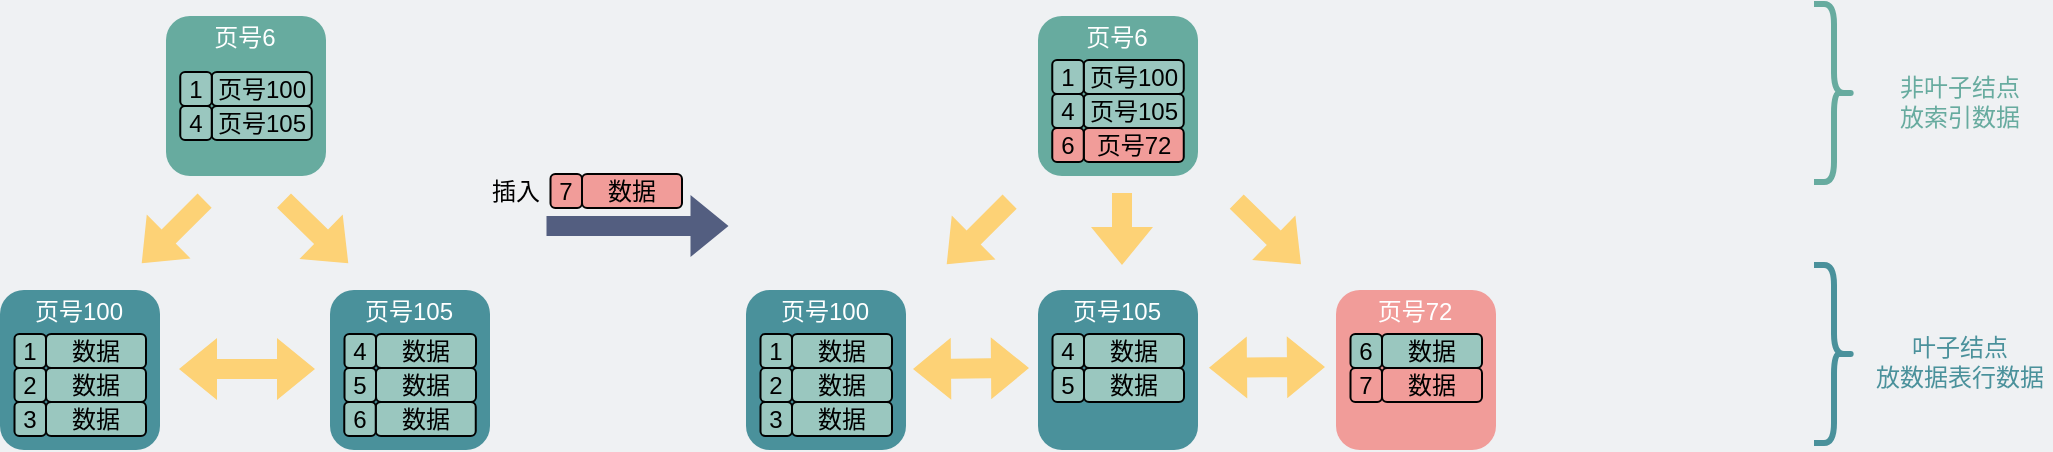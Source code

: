 <mxfile version="17.2.4" type="github"><diagram id="3228e29e-7158-1315-38df-8450db1d8a1d" name="Page-1"><mxGraphModel dx="1997" dy="270" grid="0" gridSize="10" guides="1" tooltips="1" connect="1" arrows="1" fold="1" page="1" pageScale="1" pageWidth="420" pageHeight="270" background="#EFF1F3" math="0" shadow="0"><root><mxCell id="0"/><mxCell id="1" parent="0"/><mxCell id="GaA7F-3ZN9o3i6LmKS-X-34" value="" style="shape=flexArrow;endArrow=classic;startArrow=classic;html=1;rounded=0;fontSize=16;fontColor=#000000;strokeColor=none;fillColor=#FDD276;" parent="1" edge="1"><mxGeometry width="100" height="100" relative="1" as="geometry"><mxPoint x="114" y="1015.5" as="sourcePoint"/><mxPoint x="183" y="1015.5" as="targetPoint"/></mxGeometry></mxCell><mxCell id="GaA7F-3ZN9o3i6LmKS-X-35" value="&lt;font color=&quot;#ffffff&quot;&gt;&lt;span style=&quot;font-size: 16px&quot;&gt;&lt;br&gt;&lt;/span&gt;&lt;/font&gt;" style="whiteSpace=wrap;html=1;aspect=fixed;rounded=1;strokeColor=none;fillColor=#4A919B;" parent="1" vertex="1"><mxGeometry x="25" y="976" width="80" height="80" as="geometry"/></mxCell><mxCell id="GaA7F-3ZN9o3i6LmKS-X-36" value="数据" style="rounded=1;whiteSpace=wrap;html=1;fillColor=#9AC7BF;strokeColor=default;fontColor=#000000;align=center;" parent="1" vertex="1"><mxGeometry x="48" y="998" width="50" height="17" as="geometry"/></mxCell><mxCell id="GaA7F-3ZN9o3i6LmKS-X-37" value="&lt;font color=&quot;#ffffff&quot;&gt;页号100&lt;/font&gt;" style="text;html=1;strokeColor=none;fillColor=none;align=center;verticalAlign=middle;whiteSpace=wrap;rounded=0;dashed=1;fontColor=#535E80;" parent="1" vertex="1"><mxGeometry x="37" y="976" width="55" height="22" as="geometry"/></mxCell><mxCell id="GaA7F-3ZN9o3i6LmKS-X-38" value="" style="shape=flexArrow;endArrow=classic;html=1;rounded=0;fontColor=#FFFFFF;strokeColor=none;fillColor=#FDD276;" parent="1" edge="1"><mxGeometry width="50" height="50" relative="1" as="geometry"><mxPoint x="127.65" y="931" as="sourcePoint"/><mxPoint x="95.5" y="963" as="targetPoint"/></mxGeometry></mxCell><mxCell id="GaA7F-3ZN9o3i6LmKS-X-39" value="" style="shape=flexArrow;endArrow=classic;html=1;rounded=0;fontColor=#FFFFFF;strokeColor=none;fillColor=#FDD276;" parent="1" edge="1"><mxGeometry width="50" height="50" relative="1" as="geometry"><mxPoint x="166.65" y="931" as="sourcePoint"/><mxPoint x="199.5" y="963" as="targetPoint"/></mxGeometry></mxCell><mxCell id="GaA7F-3ZN9o3i6LmKS-X-40" value="&lt;font&gt;1&lt;/font&gt;" style="rounded=1;whiteSpace=wrap;html=1;fillColor=#9AC7BF;strokeColor=default;fontColor=#000000;" parent="1" vertex="1"><mxGeometry x="32.25" y="998" width="15.75" height="17" as="geometry"/></mxCell><mxCell id="GaA7F-3ZN9o3i6LmKS-X-41" value="数据" style="rounded=1;whiteSpace=wrap;html=1;fillColor=#9AC7BF;strokeColor=default;fontColor=#000000;align=center;" parent="1" vertex="1"><mxGeometry x="48" y="1015" width="50" height="17" as="geometry"/></mxCell><mxCell id="GaA7F-3ZN9o3i6LmKS-X-42" value="&lt;font&gt;2&lt;/font&gt;" style="rounded=1;whiteSpace=wrap;html=1;fillColor=#9AC7BF;strokeColor=default;fontColor=#000000;" parent="1" vertex="1"><mxGeometry x="32.25" y="1015" width="15.75" height="17" as="geometry"/></mxCell><mxCell id="GaA7F-3ZN9o3i6LmKS-X-43" value="数据" style="rounded=1;whiteSpace=wrap;html=1;fillColor=#9AC7BF;strokeColor=default;fontColor=#000000;align=center;" parent="1" vertex="1"><mxGeometry x="48" y="1032" width="50" height="17" as="geometry"/></mxCell><mxCell id="GaA7F-3ZN9o3i6LmKS-X-44" value="&lt;font&gt;3&lt;/font&gt;" style="rounded=1;whiteSpace=wrap;html=1;fillColor=#9AC7BF;strokeColor=default;fontColor=#000000;" parent="1" vertex="1"><mxGeometry x="32.25" y="1032" width="15.75" height="17" as="geometry"/></mxCell><mxCell id="GaA7F-3ZN9o3i6LmKS-X-45" value="&lt;font color=&quot;#ffffff&quot;&gt;&lt;span style=&quot;font-size: 16px&quot;&gt;&lt;br&gt;&lt;/span&gt;&lt;/font&gt;" style="whiteSpace=wrap;html=1;aspect=fixed;rounded=1;strokeColor=none;fillColor=#4A919B;" parent="1" vertex="1"><mxGeometry x="190" y="976" width="80" height="80" as="geometry"/></mxCell><mxCell id="GaA7F-3ZN9o3i6LmKS-X-46" value="数据" style="rounded=1;whiteSpace=wrap;html=1;fillColor=#9AC7BF;strokeColor=default;fontColor=#000000;align=center;" parent="1" vertex="1"><mxGeometry x="213" y="998" width="50" height="17" as="geometry"/></mxCell><mxCell id="GaA7F-3ZN9o3i6LmKS-X-47" value="&lt;font color=&quot;#ffffff&quot;&gt;页号105&lt;/font&gt;" style="text;html=1;strokeColor=none;fillColor=none;align=center;verticalAlign=middle;whiteSpace=wrap;rounded=0;dashed=1;fontColor=#535E80;" parent="1" vertex="1"><mxGeometry x="202" y="976" width="55" height="22" as="geometry"/></mxCell><mxCell id="GaA7F-3ZN9o3i6LmKS-X-48" value="&lt;font&gt;4&lt;/font&gt;" style="rounded=1;whiteSpace=wrap;html=1;fillColor=#9AC7BF;strokeColor=default;fontColor=#000000;" parent="1" vertex="1"><mxGeometry x="197.25" y="998" width="15.75" height="17" as="geometry"/></mxCell><mxCell id="GaA7F-3ZN9o3i6LmKS-X-49" value="数据" style="rounded=1;whiteSpace=wrap;html=1;fillColor=#9AC7BF;strokeColor=default;fontColor=#000000;align=center;" parent="1" vertex="1"><mxGeometry x="213" y="1015" width="50" height="17" as="geometry"/></mxCell><mxCell id="GaA7F-3ZN9o3i6LmKS-X-50" value="&lt;font&gt;5&lt;/font&gt;" style="rounded=1;whiteSpace=wrap;html=1;fillColor=#9AC7BF;strokeColor=default;fontColor=#000000;" parent="1" vertex="1"><mxGeometry x="197.25" y="1015" width="15.75" height="17" as="geometry"/></mxCell><mxCell id="GaA7F-3ZN9o3i6LmKS-X-51" value="&lt;font color=&quot;#ffffff&quot;&gt;&lt;span style=&quot;font-size: 16px&quot;&gt;&lt;br&gt;&lt;/span&gt;&lt;/font&gt;" style="whiteSpace=wrap;html=1;aspect=fixed;rounded=1;strokeColor=none;fillColor=#67AB9F;" parent="1" vertex="1"><mxGeometry x="108" y="839" width="80" height="80" as="geometry"/></mxCell><mxCell id="GaA7F-3ZN9o3i6LmKS-X-52" value="页号100" style="rounded=1;whiteSpace=wrap;html=1;fillColor=#9AC7BF;strokeColor=default;fontColor=#000000;align=center;" parent="1" vertex="1"><mxGeometry x="130.88" y="867" width="50" height="17" as="geometry"/></mxCell><mxCell id="GaA7F-3ZN9o3i6LmKS-X-53" value="&lt;font color=&quot;#ffffff&quot;&gt;页号6&lt;/font&gt;" style="text;html=1;strokeColor=none;fillColor=none;align=center;verticalAlign=middle;whiteSpace=wrap;rounded=0;dashed=1;fontColor=#535E80;" parent="1" vertex="1"><mxGeometry x="120" y="839" width="55" height="22" as="geometry"/></mxCell><mxCell id="GaA7F-3ZN9o3i6LmKS-X-54" value="&lt;font&gt;1&lt;/font&gt;" style="rounded=1;whiteSpace=wrap;html=1;fillColor=#9AC7BF;strokeColor=default;fontColor=#000000;" parent="1" vertex="1"><mxGeometry x="115.13" y="867" width="15.75" height="17" as="geometry"/></mxCell><mxCell id="GaA7F-3ZN9o3i6LmKS-X-55" value="页号105" style="rounded=1;whiteSpace=wrap;html=1;fillColor=#9AC7BF;strokeColor=default;fontColor=#000000;align=center;" parent="1" vertex="1"><mxGeometry x="130.88" y="884" width="50" height="17" as="geometry"/></mxCell><mxCell id="GaA7F-3ZN9o3i6LmKS-X-56" value="&lt;font&gt;4&lt;/font&gt;" style="rounded=1;whiteSpace=wrap;html=1;fillColor=#9AC7BF;strokeColor=default;fontColor=#000000;" parent="1" vertex="1"><mxGeometry x="115.13" y="884" width="15.75" height="17" as="geometry"/></mxCell><mxCell id="GaA7F-3ZN9o3i6LmKS-X-57" value="" style="shape=flexArrow;endArrow=classic;startArrow=classic;html=1;rounded=0;fontSize=16;fontColor=#000000;strokeColor=none;fillColor=#FDD276;" parent="1" edge="1"><mxGeometry width="100" height="100" relative="1" as="geometry"><mxPoint x="481" y="1015.5" as="sourcePoint"/><mxPoint x="540" y="1015" as="targetPoint"/></mxGeometry></mxCell><mxCell id="GaA7F-3ZN9o3i6LmKS-X-58" value="&lt;font color=&quot;#ffffff&quot;&gt;&lt;span style=&quot;font-size: 16px&quot;&gt;&lt;br&gt;&lt;/span&gt;&lt;/font&gt;" style="whiteSpace=wrap;html=1;aspect=fixed;rounded=1;strokeColor=none;fillColor=#4A919B;" parent="1" vertex="1"><mxGeometry x="398" y="976" width="80" height="80" as="geometry"/></mxCell><mxCell id="GaA7F-3ZN9o3i6LmKS-X-59" value="数据" style="rounded=1;whiteSpace=wrap;html=1;fillColor=#9AC7BF;strokeColor=default;fontColor=#000000;align=center;" parent="1" vertex="1"><mxGeometry x="421" y="998" width="50" height="17" as="geometry"/></mxCell><mxCell id="GaA7F-3ZN9o3i6LmKS-X-60" value="&lt;font color=&quot;#ffffff&quot;&gt;页号100&lt;/font&gt;" style="text;html=1;strokeColor=none;fillColor=none;align=center;verticalAlign=middle;whiteSpace=wrap;rounded=0;dashed=1;fontColor=#535E80;" parent="1" vertex="1"><mxGeometry x="410" y="976" width="55" height="22" as="geometry"/></mxCell><mxCell id="GaA7F-3ZN9o3i6LmKS-X-61" value="" style="shape=flexArrow;endArrow=classic;html=1;rounded=0;fontColor=#FFFFFF;strokeColor=none;fillColor=#FDD276;" parent="1" edge="1"><mxGeometry width="50" height="50" relative="1" as="geometry"><mxPoint x="530.15" y="931.5" as="sourcePoint"/><mxPoint x="498" y="963.5" as="targetPoint"/></mxGeometry></mxCell><mxCell id="GaA7F-3ZN9o3i6LmKS-X-62" value="" style="shape=flexArrow;endArrow=classic;html=1;rounded=0;fontColor=#FFFFFF;strokeColor=none;fillColor=#FDD276;" parent="1" edge="1"><mxGeometry width="50" height="50" relative="1" as="geometry"><mxPoint x="643.0" y="931.5" as="sourcePoint"/><mxPoint x="675.85" y="963.5" as="targetPoint"/></mxGeometry></mxCell><mxCell id="GaA7F-3ZN9o3i6LmKS-X-63" value="&lt;font&gt;1&lt;/font&gt;" style="rounded=1;whiteSpace=wrap;html=1;fillColor=#9AC7BF;strokeColor=default;fontColor=#000000;" parent="1" vertex="1"><mxGeometry x="405.25" y="998" width="15.75" height="17" as="geometry"/></mxCell><mxCell id="GaA7F-3ZN9o3i6LmKS-X-64" value="数据" style="rounded=1;whiteSpace=wrap;html=1;fillColor=#9AC7BF;strokeColor=default;fontColor=#000000;align=center;" parent="1" vertex="1"><mxGeometry x="421" y="1015" width="50" height="17" as="geometry"/></mxCell><mxCell id="GaA7F-3ZN9o3i6LmKS-X-65" value="&lt;font&gt;2&lt;/font&gt;" style="rounded=1;whiteSpace=wrap;html=1;fillColor=#9AC7BF;strokeColor=default;fontColor=#000000;" parent="1" vertex="1"><mxGeometry x="405.25" y="1015" width="15.75" height="17" as="geometry"/></mxCell><mxCell id="GaA7F-3ZN9o3i6LmKS-X-66" value="数据" style="rounded=1;whiteSpace=wrap;html=1;fillColor=#9AC7BF;strokeColor=default;fontColor=#000000;align=center;" parent="1" vertex="1"><mxGeometry x="421" y="1032" width="50" height="17" as="geometry"/></mxCell><mxCell id="GaA7F-3ZN9o3i6LmKS-X-67" value="&lt;font&gt;3&lt;/font&gt;" style="rounded=1;whiteSpace=wrap;html=1;fillColor=#9AC7BF;strokeColor=default;fontColor=#000000;" parent="1" vertex="1"><mxGeometry x="405.25" y="1032" width="15.75" height="17" as="geometry"/></mxCell><mxCell id="GaA7F-3ZN9o3i6LmKS-X-68" value="&lt;font color=&quot;#ffffff&quot;&gt;&lt;span style=&quot;font-size: 16px&quot;&gt;&lt;br&gt;&lt;/span&gt;&lt;/font&gt;" style="whiteSpace=wrap;html=1;aspect=fixed;rounded=1;strokeColor=none;fillColor=#4A919B;" parent="1" vertex="1"><mxGeometry x="544" y="976" width="80" height="80" as="geometry"/></mxCell><mxCell id="GaA7F-3ZN9o3i6LmKS-X-69" value="数据" style="rounded=1;whiteSpace=wrap;html=1;fillColor=#9AC7BF;strokeColor=default;fontColor=#000000;align=center;" parent="1" vertex="1"><mxGeometry x="567" y="998" width="50" height="17" as="geometry"/></mxCell><mxCell id="GaA7F-3ZN9o3i6LmKS-X-70" value="&lt;font color=&quot;#ffffff&quot;&gt;页号105&lt;/font&gt;" style="text;html=1;strokeColor=none;fillColor=none;align=center;verticalAlign=middle;whiteSpace=wrap;rounded=0;dashed=1;fontColor=#535E80;" parent="1" vertex="1"><mxGeometry x="556" y="976" width="55" height="22" as="geometry"/></mxCell><mxCell id="GaA7F-3ZN9o3i6LmKS-X-71" value="&lt;font&gt;4&lt;/font&gt;" style="rounded=1;whiteSpace=wrap;html=1;fillColor=#9AC7BF;strokeColor=default;fontColor=#000000;" parent="1" vertex="1"><mxGeometry x="551.25" y="998" width="15.75" height="17" as="geometry"/></mxCell><mxCell id="GaA7F-3ZN9o3i6LmKS-X-72" value="数据" style="rounded=1;whiteSpace=wrap;html=1;fillColor=#9AC7BF;strokeColor=default;fontColor=#000000;align=center;" parent="1" vertex="1"><mxGeometry x="567" y="1015" width="50" height="17" as="geometry"/></mxCell><mxCell id="GaA7F-3ZN9o3i6LmKS-X-73" value="&lt;font&gt;5&lt;/font&gt;" style="rounded=1;whiteSpace=wrap;html=1;fillColor=#9AC7BF;strokeColor=default;fontColor=#000000;" parent="1" vertex="1"><mxGeometry x="551.25" y="1015" width="15.75" height="17" as="geometry"/></mxCell><mxCell id="GaA7F-3ZN9o3i6LmKS-X-76" value="&lt;font color=&quot;#ffffff&quot;&gt;&lt;span style=&quot;font-size: 16px&quot;&gt;&lt;br&gt;&lt;/span&gt;&lt;/font&gt;" style="whiteSpace=wrap;html=1;aspect=fixed;rounded=1;strokeColor=none;fillColor=#67AB9F;" parent="1" vertex="1"><mxGeometry x="544" y="839" width="80" height="80" as="geometry"/></mxCell><mxCell id="GaA7F-3ZN9o3i6LmKS-X-77" value="页号100" style="rounded=1;whiteSpace=wrap;html=1;fillColor=#9AC7BF;strokeColor=default;fontColor=#000000;align=center;" parent="1" vertex="1"><mxGeometry x="566.88" y="861" width="50" height="17" as="geometry"/></mxCell><mxCell id="GaA7F-3ZN9o3i6LmKS-X-78" value="&lt;font color=&quot;#ffffff&quot;&gt;页号6&lt;/font&gt;" style="text;html=1;strokeColor=none;fillColor=none;align=center;verticalAlign=middle;whiteSpace=wrap;rounded=0;dashed=1;fontColor=#535E80;" parent="1" vertex="1"><mxGeometry x="556" y="839" width="55" height="22" as="geometry"/></mxCell><mxCell id="GaA7F-3ZN9o3i6LmKS-X-79" value="&lt;font&gt;1&lt;/font&gt;" style="rounded=1;whiteSpace=wrap;html=1;fillColor=#9AC7BF;strokeColor=default;fontColor=#000000;" parent="1" vertex="1"><mxGeometry x="551.13" y="861" width="15.75" height="17" as="geometry"/></mxCell><mxCell id="GaA7F-3ZN9o3i6LmKS-X-80" value="页号105" style="rounded=1;whiteSpace=wrap;html=1;fillColor=#9AC7BF;strokeColor=default;fontColor=#000000;align=center;" parent="1" vertex="1"><mxGeometry x="566.88" y="878" width="50" height="17" as="geometry"/></mxCell><mxCell id="GaA7F-3ZN9o3i6LmKS-X-81" value="&lt;font&gt;4&lt;/font&gt;" style="rounded=1;whiteSpace=wrap;html=1;fillColor=#9AC7BF;strokeColor=default;fontColor=#000000;" parent="1" vertex="1"><mxGeometry x="551.13" y="878" width="15.75" height="17" as="geometry"/></mxCell><mxCell id="GaA7F-3ZN9o3i6LmKS-X-82" value="" style="shape=curlyBracket;whiteSpace=wrap;html=1;rounded=1;flipH=1;fontColor=#000000;fillColor=none;fontSize=5;strokeWidth=3;strokeColor=#4A919B;" parent="1" vertex="1"><mxGeometry x="932" y="963.5" width="20" height="89" as="geometry"/></mxCell><mxCell id="GaA7F-3ZN9o3i6LmKS-X-83" value="叶子结点&lt;br&gt;放数据表行数据" style="text;html=1;strokeColor=none;fillColor=none;align=center;verticalAlign=middle;whiteSpace=wrap;rounded=0;fontColor=#4A919B;" parent="1" vertex="1"><mxGeometry x="958.5" y="990" width="92" height="44" as="geometry"/></mxCell><mxCell id="GaA7F-3ZN9o3i6LmKS-X-84" value="" style="shape=curlyBracket;whiteSpace=wrap;html=1;rounded=1;flipH=1;fontColor=#000000;fillColor=none;fontSize=5;strokeWidth=3;strokeColor=#67AB9F;" parent="1" vertex="1"><mxGeometry x="932" y="833" width="20" height="89" as="geometry"/></mxCell><mxCell id="GaA7F-3ZN9o3i6LmKS-X-85" value="&lt;span style=&quot;color: rgb(103 , 171 , 159)&quot;&gt;非叶子结点&lt;/span&gt;&lt;br style=&quot;color: rgb(103 , 171 , 159)&quot;&gt;&lt;span style=&quot;color: rgb(103 , 171 , 159)&quot;&gt;放索引数据&lt;/span&gt;" style="text;html=1;strokeColor=none;fillColor=none;align=center;verticalAlign=middle;whiteSpace=wrap;rounded=0;fontColor=#4A919B;" parent="1" vertex="1"><mxGeometry x="958.5" y="859.5" width="92" height="44" as="geometry"/></mxCell><mxCell id="GaA7F-3ZN9o3i6LmKS-X-87" value="数据" style="rounded=1;whiteSpace=wrap;html=1;fillColor=#9AC7BF;strokeColor=default;fontColor=#000000;align=center;" parent="1" vertex="1"><mxGeometry x="212.88" y="1032" width="50" height="17" as="geometry"/></mxCell><mxCell id="GaA7F-3ZN9o3i6LmKS-X-88" value="&lt;font&gt;6&lt;/font&gt;" style="rounded=1;whiteSpace=wrap;html=1;fillColor=#9AC7BF;strokeColor=default;fontColor=#000000;" parent="1" vertex="1"><mxGeometry x="197.13" y="1032" width="15.75" height="17" as="geometry"/></mxCell><mxCell id="GaA7F-3ZN9o3i6LmKS-X-92" value="" style="shape=flexArrow;endArrow=classic;startArrow=none;html=1;rounded=0;fontSize=16;fontColor=#000000;strokeColor=none;fillColor=#535E80;startFill=0;" parent="1" edge="1"><mxGeometry width="100" height="100" relative="1" as="geometry"><mxPoint x="297.75" y="944" as="sourcePoint"/><mxPoint x="389.75" y="944" as="targetPoint"/></mxGeometry></mxCell><mxCell id="GaA7F-3ZN9o3i6LmKS-X-93" value="数据" style="rounded=1;whiteSpace=wrap;html=1;fillColor=#F19C99;strokeColor=default;fontColor=#000000;align=center;" parent="1" vertex="1"><mxGeometry x="316" y="918" width="50" height="17" as="geometry"/></mxCell><mxCell id="GaA7F-3ZN9o3i6LmKS-X-94" value="&lt;font&gt;7&lt;/font&gt;" style="rounded=1;whiteSpace=wrap;html=1;fillColor=#F19C99;strokeColor=default;fontColor=#000000;" parent="1" vertex="1"><mxGeometry x="300.25" y="918" width="15.75" height="17" as="geometry"/></mxCell><mxCell id="GaA7F-3ZN9o3i6LmKS-X-95" value="插入" style="text;html=1;strokeColor=none;fillColor=none;align=center;verticalAlign=middle;whiteSpace=wrap;rounded=0;" parent="1" vertex="1"><mxGeometry x="266" y="918" width="34.25" height="17" as="geometry"/></mxCell><mxCell id="GaA7F-3ZN9o3i6LmKS-X-96" value="&lt;font color=&quot;#ffffff&quot;&gt;&lt;span style=&quot;font-size: 16px&quot;&gt;&lt;br&gt;&lt;/span&gt;&lt;/font&gt;" style="whiteSpace=wrap;html=1;aspect=fixed;rounded=1;strokeColor=none;fillColor=#F19C99;" parent="1" vertex="1"><mxGeometry x="693" y="976" width="80" height="80" as="geometry"/></mxCell><mxCell id="GaA7F-3ZN9o3i6LmKS-X-97" value="数据" style="rounded=1;whiteSpace=wrap;html=1;fillColor=#9AC7BF;strokeColor=default;fontColor=#000000;align=center;" parent="1" vertex="1"><mxGeometry x="716" y="998" width="50" height="17" as="geometry"/></mxCell><mxCell id="GaA7F-3ZN9o3i6LmKS-X-98" value="&lt;font color=&quot;#ffffff&quot;&gt;页号72&lt;/font&gt;" style="text;html=1;strokeColor=none;fillColor=none;align=center;verticalAlign=middle;whiteSpace=wrap;rounded=0;dashed=1;fontColor=#535E80;" parent="1" vertex="1"><mxGeometry x="705" y="976" width="55" height="22" as="geometry"/></mxCell><mxCell id="GaA7F-3ZN9o3i6LmKS-X-99" value="&lt;font&gt;6&lt;/font&gt;" style="rounded=1;whiteSpace=wrap;html=1;fillColor=#9AC7BF;strokeColor=default;fontColor=#000000;" parent="1" vertex="1"><mxGeometry x="700.25" y="998" width="15.75" height="17" as="geometry"/></mxCell><mxCell id="GaA7F-3ZN9o3i6LmKS-X-100" value="数据" style="rounded=1;whiteSpace=wrap;html=1;fillColor=#F19C99;strokeColor=default;fontColor=#000000;align=center;" parent="1" vertex="1"><mxGeometry x="716" y="1015" width="50" height="17" as="geometry"/></mxCell><mxCell id="GaA7F-3ZN9o3i6LmKS-X-101" value="&lt;font&gt;7&lt;/font&gt;" style="rounded=1;whiteSpace=wrap;html=1;fillColor=#F19C99;strokeColor=default;fontColor=#000000;" parent="1" vertex="1"><mxGeometry x="700.25" y="1015" width="15.75" height="17" as="geometry"/></mxCell><mxCell id="GaA7F-3ZN9o3i6LmKS-X-104" value="" style="shape=flexArrow;endArrow=classic;startArrow=classic;html=1;rounded=0;fontSize=16;fontColor=#000000;strokeColor=none;fillColor=#FDD276;" parent="1" edge="1"><mxGeometry width="100" height="100" relative="1" as="geometry"><mxPoint x="629" y="1014.94" as="sourcePoint"/><mxPoint x="688" y="1014.44" as="targetPoint"/></mxGeometry></mxCell><mxCell id="GaA7F-3ZN9o3i6LmKS-X-105" value="页号72" style="rounded=1;whiteSpace=wrap;html=1;fillColor=#F19C99;strokeColor=default;fontColor=#000000;align=center;" parent="1" vertex="1"><mxGeometry x="566.88" y="895" width="50" height="17" as="geometry"/></mxCell><mxCell id="GaA7F-3ZN9o3i6LmKS-X-106" value="&lt;font&gt;6&lt;/font&gt;" style="rounded=1;whiteSpace=wrap;html=1;fillColor=#F19C99;strokeColor=default;fontColor=#000000;" parent="1" vertex="1"><mxGeometry x="551.13" y="895" width="15.75" height="17" as="geometry"/></mxCell><mxCell id="GaA7F-3ZN9o3i6LmKS-X-107" value="" style="shape=flexArrow;endArrow=classic;html=1;rounded=0;fontColor=#FFFFFF;strokeColor=none;fillColor=#FDD276;" parent="1" edge="1"><mxGeometry width="50" height="50" relative="1" as="geometry"><mxPoint x="586" y="927.0" as="sourcePoint"/><mxPoint x="586" y="964" as="targetPoint"/></mxGeometry></mxCell></root></mxGraphModel></diagram></mxfile>